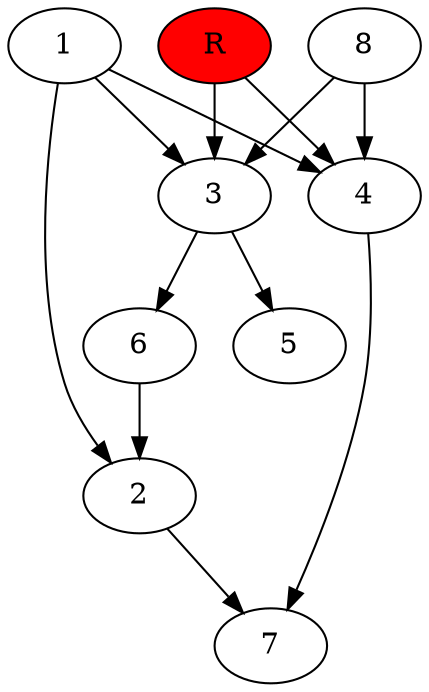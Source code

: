 digraph prb54550 {
	1
	2
	3
	4
	5
	6
	7
	8
	R [fillcolor="#ff0000" style=filled]
	1 -> 2
	1 -> 3
	1 -> 4
	2 -> 7
	3 -> 5
	3 -> 6
	4 -> 7
	6 -> 2
	8 -> 3
	8 -> 4
	R -> 3
	R -> 4
}
